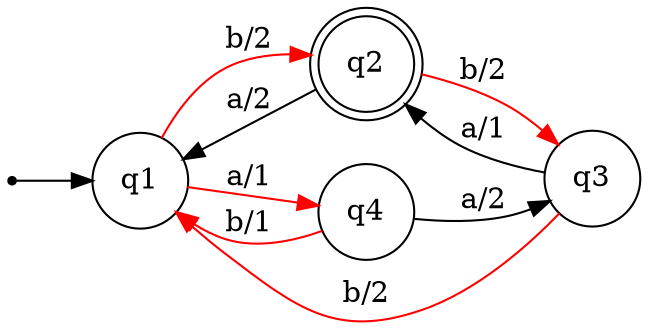 digraph Automaton {
    node [shape=point] INIT;
    q2 [shape="doublecircle"];
    node [shape=circle];
    rankdir = LR;
    INIT -> q1;
    q1 -> q2 [label="b/2", color=red];
    q1 -> q4 [label="a/1", color=red];
    q2 -> q1 [label="a/2"];
    q2 -> q3 [label="b/2", color=red];
    q3 -> q2 [label="a/1"];
    q3 -> q1 [label="b/2", color=red];
    q4 -> q1 [label="b/1", color=red];
    q4 -> q3 [label="a/2"];
}
